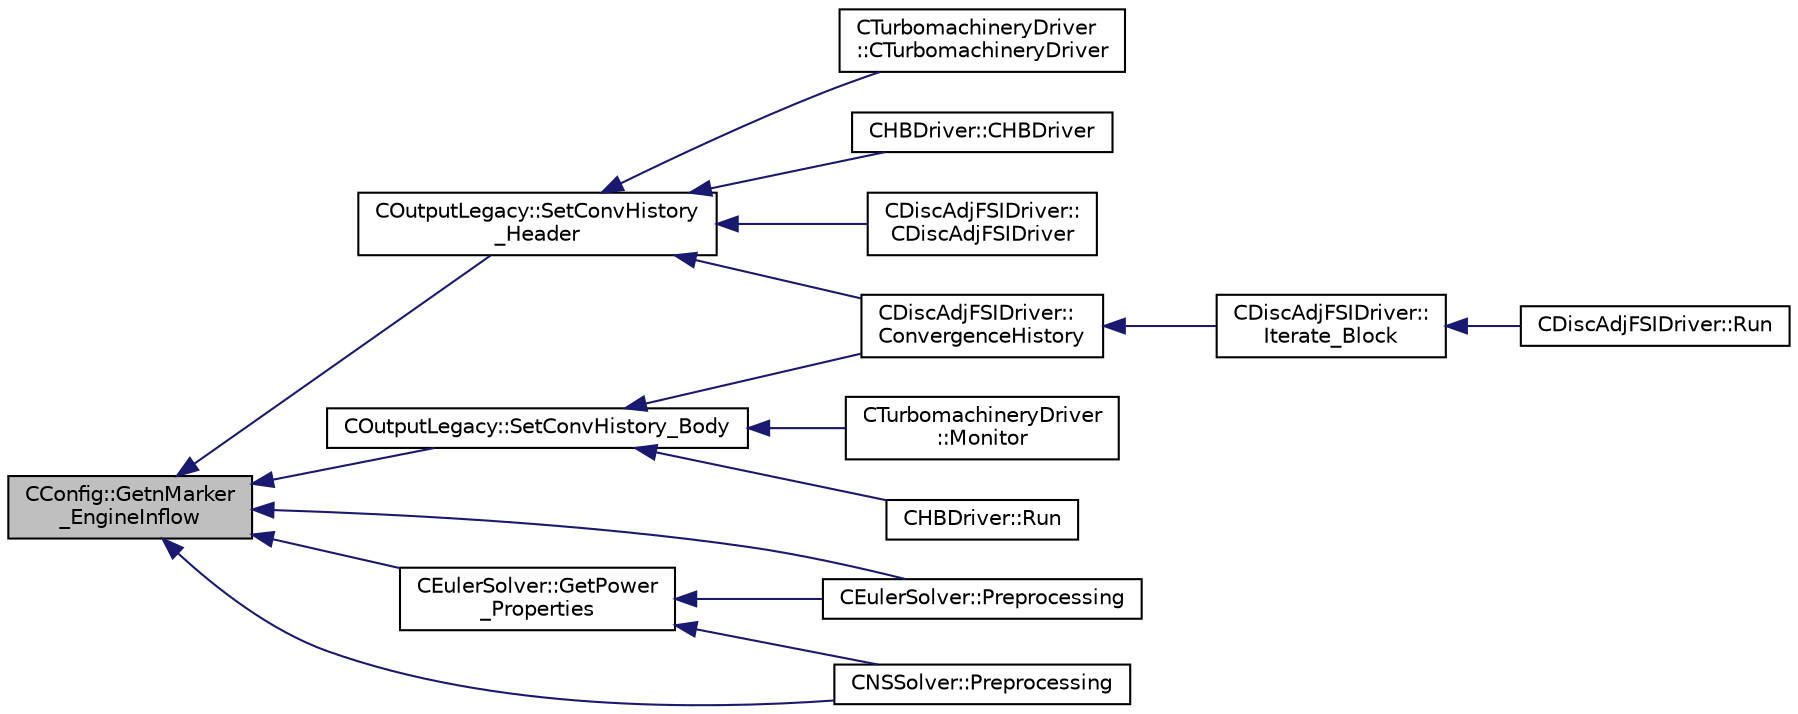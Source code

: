 digraph "CConfig::GetnMarker_EngineInflow"
{
  edge [fontname="Helvetica",fontsize="10",labelfontname="Helvetica",labelfontsize="10"];
  node [fontname="Helvetica",fontsize="10",shape=record];
  rankdir="LR";
  Node8981 [label="CConfig::GetnMarker\l_EngineInflow",height=0.2,width=0.4,color="black", fillcolor="grey75", style="filled", fontcolor="black"];
  Node8981 -> Node8982 [dir="back",color="midnightblue",fontsize="10",style="solid",fontname="Helvetica"];
  Node8982 [label="COutputLegacy::SetConvHistory\l_Header",height=0.2,width=0.4,color="black", fillcolor="white", style="filled",URL="$class_c_output_legacy.html#a18b50c074872fff05e5be4022c4a54de",tooltip="Write the header of the history file. "];
  Node8982 -> Node8983 [dir="back",color="midnightblue",fontsize="10",style="solid",fontname="Helvetica"];
  Node8983 [label="CTurbomachineryDriver\l::CTurbomachineryDriver",height=0.2,width=0.4,color="black", fillcolor="white", style="filled",URL="$class_c_turbomachinery_driver.html#a69e22449283c30291cabc99eaad62e63",tooltip="Constructor of the class. "];
  Node8982 -> Node8984 [dir="back",color="midnightblue",fontsize="10",style="solid",fontname="Helvetica"];
  Node8984 [label="CHBDriver::CHBDriver",height=0.2,width=0.4,color="black", fillcolor="white", style="filled",URL="$class_c_h_b_driver.html#a270d371133771fdd74e613712ef07797",tooltip="Constructor of the class. "];
  Node8982 -> Node8985 [dir="back",color="midnightblue",fontsize="10",style="solid",fontname="Helvetica"];
  Node8985 [label="CDiscAdjFSIDriver::\lCDiscAdjFSIDriver",height=0.2,width=0.4,color="black", fillcolor="white", style="filled",URL="$class_c_disc_adj_f_s_i_driver.html#a8344e360dcd6fdc913a79364d809f9b3",tooltip="Constructor of the class. "];
  Node8982 -> Node8986 [dir="back",color="midnightblue",fontsize="10",style="solid",fontname="Helvetica"];
  Node8986 [label="CDiscAdjFSIDriver::\lConvergenceHistory",height=0.2,width=0.4,color="black", fillcolor="white", style="filled",URL="$class_c_disc_adj_f_s_i_driver.html#a139dfa2442613879f2b15f28a09c2bd5",tooltip="Output the convergence history. "];
  Node8986 -> Node8987 [dir="back",color="midnightblue",fontsize="10",style="solid",fontname="Helvetica"];
  Node8987 [label="CDiscAdjFSIDriver::\lIterate_Block",height=0.2,width=0.4,color="black", fillcolor="white", style="filled",URL="$class_c_disc_adj_f_s_i_driver.html#a84949f139fa795b7d34d6ff77e82eb5c",tooltip="Iterate a certain block for adjoint FSI - may be the whole set of variables or independent and subite..."];
  Node8987 -> Node8988 [dir="back",color="midnightblue",fontsize="10",style="solid",fontname="Helvetica"];
  Node8988 [label="CDiscAdjFSIDriver::Run",height=0.2,width=0.4,color="black", fillcolor="white", style="filled",URL="$class_c_disc_adj_f_s_i_driver.html#a2e965d6e9c4dcfc296077cae225cab21",tooltip="Run a Discrete Adjoint iteration for the FSI problem. "];
  Node8981 -> Node8989 [dir="back",color="midnightblue",fontsize="10",style="solid",fontname="Helvetica"];
  Node8989 [label="COutputLegacy::SetConvHistory_Body",height=0.2,width=0.4,color="black", fillcolor="white", style="filled",URL="$class_c_output_legacy.html#a217cc0d778a3828499189a9debee47c6",tooltip="Write the history file and the convergence on the screen for serial computations. ..."];
  Node8989 -> Node8990 [dir="back",color="midnightblue",fontsize="10",style="solid",fontname="Helvetica"];
  Node8990 [label="CTurbomachineryDriver\l::Monitor",height=0.2,width=0.4,color="black", fillcolor="white", style="filled",URL="$class_c_turbomachinery_driver.html#a41d7b50bbacef68eb5436293ebb2da4f",tooltip="Monitor the computation. "];
  Node8989 -> Node8991 [dir="back",color="midnightblue",fontsize="10",style="solid",fontname="Helvetica"];
  Node8991 [label="CHBDriver::Run",height=0.2,width=0.4,color="black", fillcolor="white", style="filled",URL="$class_c_h_b_driver.html#a98c0448a8e0404845ee54e25b62eaea9",tooltip="Run a single iteration of a Harmonic Balance problem. "];
  Node8989 -> Node8986 [dir="back",color="midnightblue",fontsize="10",style="solid",fontname="Helvetica"];
  Node8981 -> Node8992 [dir="back",color="midnightblue",fontsize="10",style="solid",fontname="Helvetica"];
  Node8992 [label="CEulerSolver::Preprocessing",height=0.2,width=0.4,color="black", fillcolor="white", style="filled",URL="$class_c_euler_solver.html#a8b89e1bfce33284c2d8f5f00f82f3f3f",tooltip="Compute primitive variables and their gradients. "];
  Node8981 -> Node8993 [dir="back",color="midnightblue",fontsize="10",style="solid",fontname="Helvetica"];
  Node8993 [label="CEulerSolver::GetPower\l_Properties",height=0.2,width=0.4,color="black", fillcolor="white", style="filled",URL="$class_c_euler_solver.html#ad8b538a82e5a7a7e3903ec29954b1d07",tooltip="Compute the Fan face Mach number. "];
  Node8993 -> Node8992 [dir="back",color="midnightblue",fontsize="10",style="solid",fontname="Helvetica"];
  Node8993 -> Node8994 [dir="back",color="midnightblue",fontsize="10",style="solid",fontname="Helvetica"];
  Node8994 [label="CNSSolver::Preprocessing",height=0.2,width=0.4,color="black", fillcolor="white", style="filled",URL="$class_c_n_s_solver.html#a028c83d18cf8520dff2f9628d8a04e4b",tooltip="Restart residual and compute gradients. "];
  Node8981 -> Node8994 [dir="back",color="midnightblue",fontsize="10",style="solid",fontname="Helvetica"];
}
